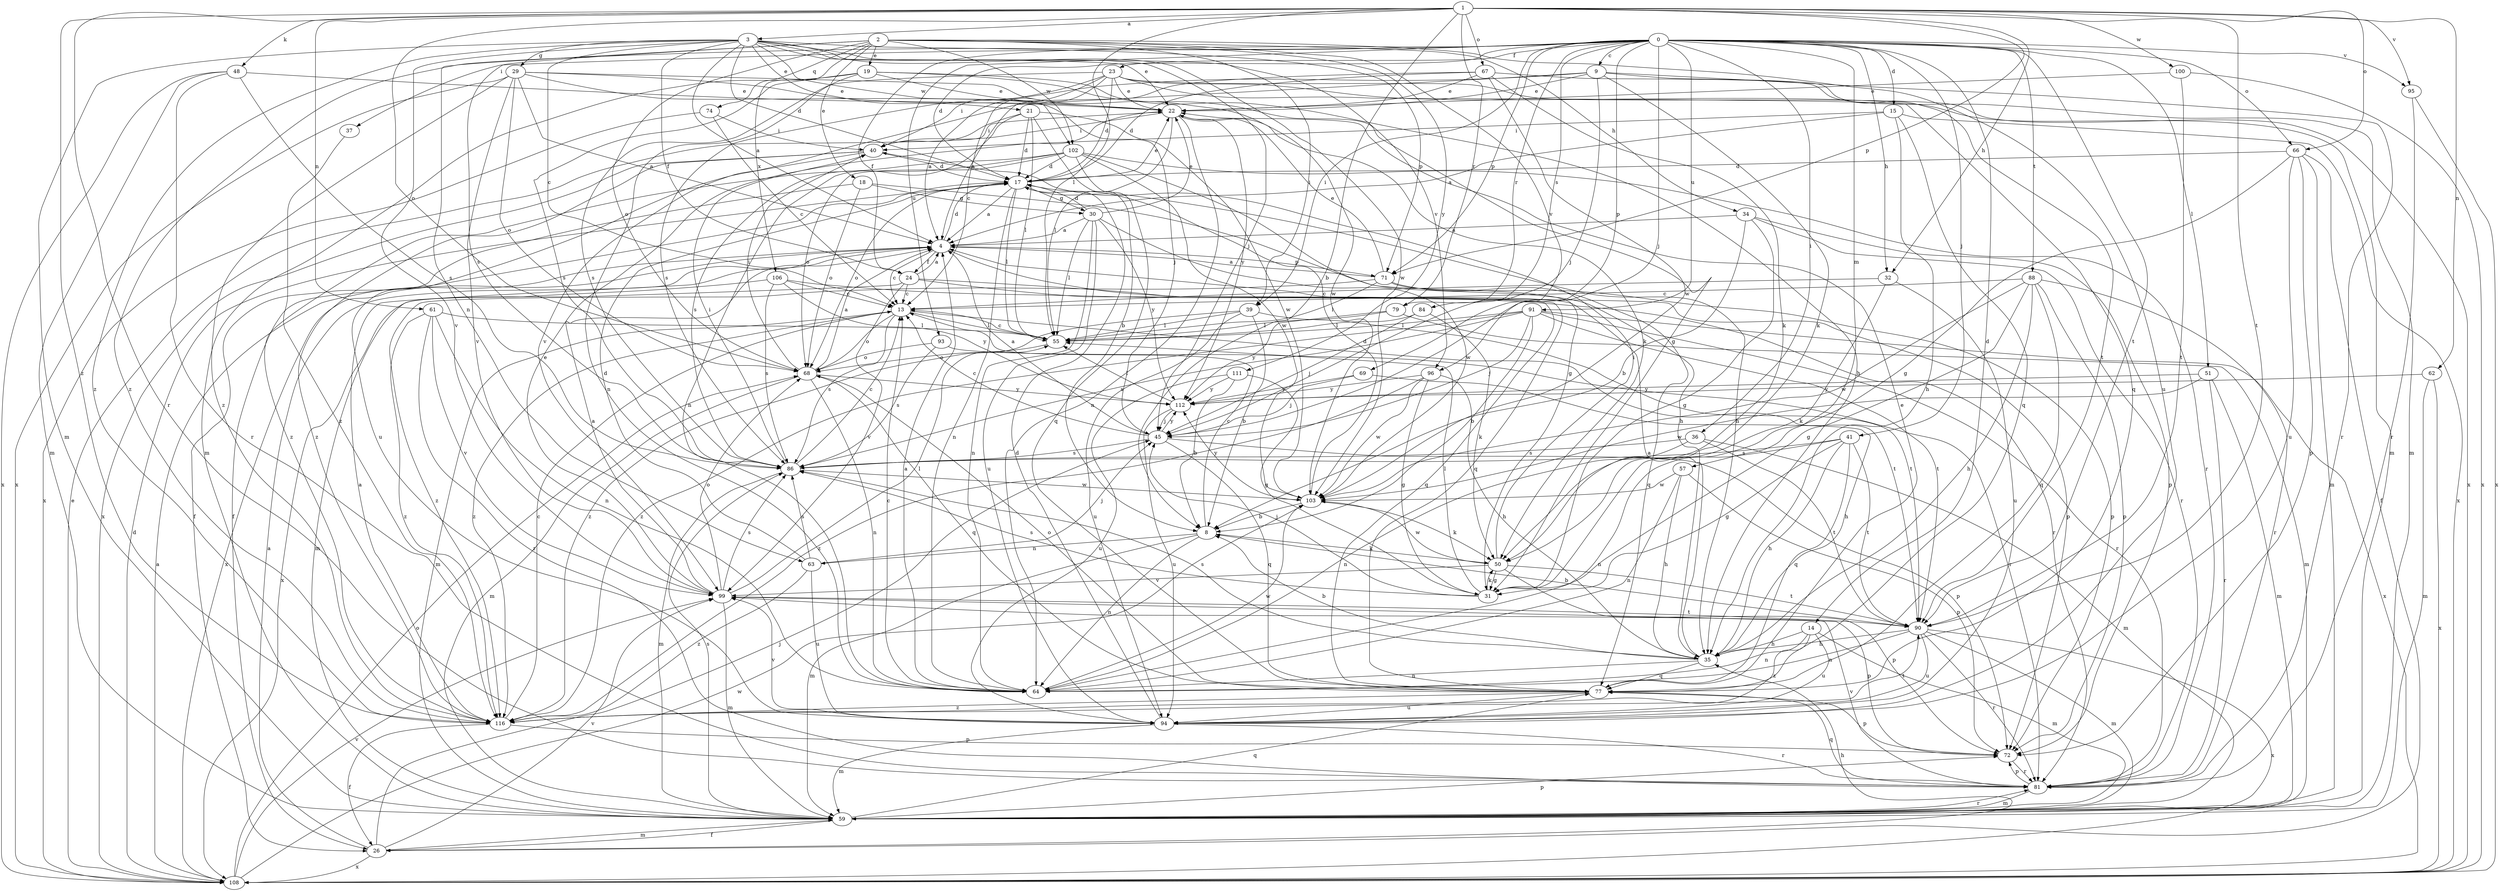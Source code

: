 strict digraph  {
0;
1;
2;
3;
4;
8;
9;
13;
14;
15;
17;
18;
19;
21;
22;
23;
24;
26;
29;
30;
31;
32;
34;
35;
36;
37;
39;
40;
41;
45;
48;
50;
51;
55;
57;
59;
61;
62;
63;
64;
66;
67;
68;
69;
71;
72;
74;
77;
79;
81;
84;
86;
88;
90;
91;
93;
94;
95;
96;
99;
100;
102;
103;
106;
108;
111;
112;
116;
0 -> 9  [label=c];
0 -> 14  [label=d];
0 -> 15  [label=d];
0 -> 17  [label=d];
0 -> 23  [label=f];
0 -> 24  [label=f];
0 -> 32  [label=h];
0 -> 36  [label=i];
0 -> 37  [label=i];
0 -> 39  [label=i];
0 -> 41  [label=j];
0 -> 45  [label=j];
0 -> 51  [label=l];
0 -> 57  [label=m];
0 -> 66  [label=o];
0 -> 69  [label=p];
0 -> 71  [label=p];
0 -> 79  [label=r];
0 -> 84  [label=s];
0 -> 88  [label=t];
0 -> 90  [label=t];
0 -> 91  [label=u];
0 -> 93  [label=u];
0 -> 95  [label=v];
0 -> 116  [label=z];
1 -> 3  [label=a];
1 -> 8  [label=b];
1 -> 32  [label=h];
1 -> 48  [label=k];
1 -> 55  [label=l];
1 -> 61  [label=n];
1 -> 62  [label=n];
1 -> 66  [label=o];
1 -> 67  [label=o];
1 -> 68  [label=o];
1 -> 71  [label=p];
1 -> 79  [label=r];
1 -> 81  [label=r];
1 -> 90  [label=t];
1 -> 95  [label=v];
1 -> 100  [label=w];
1 -> 116  [label=z];
2 -> 18  [label=e];
2 -> 19  [label=e];
2 -> 34  [label=h];
2 -> 39  [label=i];
2 -> 63  [label=n];
2 -> 68  [label=o];
2 -> 74  [label=q];
2 -> 86  [label=s];
2 -> 94  [label=u];
2 -> 96  [label=v];
2 -> 102  [label=w];
2 -> 106  [label=x];
2 -> 111  [label=y];
3 -> 4  [label=a];
3 -> 13  [label=c];
3 -> 17  [label=d];
3 -> 21  [label=e];
3 -> 22  [label=e];
3 -> 24  [label=f];
3 -> 29  [label=g];
3 -> 45  [label=j];
3 -> 59  [label=m];
3 -> 71  [label=p];
3 -> 96  [label=v];
3 -> 99  [label=v];
3 -> 102  [label=w];
3 -> 103  [label=w];
3 -> 116  [label=z];
4 -> 13  [label=c];
4 -> 17  [label=d];
4 -> 24  [label=f];
4 -> 71  [label=p];
4 -> 77  [label=q];
4 -> 108  [label=x];
8 -> 13  [label=c];
8 -> 50  [label=k];
8 -> 59  [label=m];
8 -> 63  [label=n];
8 -> 64  [label=n];
9 -> 22  [label=e];
9 -> 45  [label=j];
9 -> 50  [label=k];
9 -> 81  [label=r];
9 -> 86  [label=s];
9 -> 90  [label=t];
9 -> 99  [label=v];
13 -> 55  [label=l];
13 -> 59  [label=m];
13 -> 68  [label=o];
13 -> 86  [label=s];
13 -> 90  [label=t];
13 -> 116  [label=z];
14 -> 35  [label=h];
14 -> 59  [label=m];
14 -> 64  [label=n];
14 -> 94  [label=u];
14 -> 116  [label=z];
15 -> 4  [label=a];
15 -> 35  [label=h];
15 -> 40  [label=i];
15 -> 77  [label=q];
15 -> 108  [label=x];
17 -> 4  [label=a];
17 -> 22  [label=e];
17 -> 26  [label=f];
17 -> 30  [label=g];
17 -> 35  [label=h];
17 -> 55  [label=l];
17 -> 64  [label=n];
17 -> 68  [label=o];
18 -> 26  [label=f];
18 -> 30  [label=g];
18 -> 35  [label=h];
18 -> 68  [label=o];
19 -> 22  [label=e];
19 -> 31  [label=g];
19 -> 35  [label=h];
19 -> 59  [label=m];
19 -> 64  [label=n];
19 -> 86  [label=s];
21 -> 8  [label=b];
21 -> 17  [label=d];
21 -> 40  [label=i];
21 -> 55  [label=l];
21 -> 64  [label=n];
21 -> 103  [label=w];
22 -> 40  [label=i];
22 -> 50  [label=k];
22 -> 55  [label=l];
22 -> 64  [label=n];
22 -> 112  [label=y];
23 -> 4  [label=a];
23 -> 13  [label=c];
23 -> 17  [label=d];
23 -> 22  [label=e];
23 -> 40  [label=i];
23 -> 59  [label=m];
23 -> 77  [label=q];
23 -> 86  [label=s];
23 -> 108  [label=x];
24 -> 4  [label=a];
24 -> 13  [label=c];
24 -> 72  [label=p];
24 -> 77  [label=q];
24 -> 99  [label=v];
24 -> 108  [label=x];
26 -> 4  [label=a];
26 -> 35  [label=h];
26 -> 45  [label=j];
26 -> 59  [label=m];
26 -> 99  [label=v];
26 -> 108  [label=x];
29 -> 4  [label=a];
29 -> 22  [label=e];
29 -> 45  [label=j];
29 -> 68  [label=o];
29 -> 99  [label=v];
29 -> 103  [label=w];
29 -> 108  [label=x];
29 -> 116  [label=z];
30 -> 4  [label=a];
30 -> 17  [label=d];
30 -> 22  [label=e];
30 -> 55  [label=l];
30 -> 64  [label=n];
30 -> 94  [label=u];
30 -> 103  [label=w];
30 -> 112  [label=y];
31 -> 45  [label=j];
31 -> 50  [label=k];
31 -> 55  [label=l];
31 -> 86  [label=s];
32 -> 13  [label=c];
32 -> 50  [label=k];
32 -> 94  [label=u];
34 -> 4  [label=a];
34 -> 8  [label=b];
34 -> 31  [label=g];
34 -> 72  [label=p];
34 -> 81  [label=r];
35 -> 4  [label=a];
35 -> 8  [label=b];
35 -> 64  [label=n];
35 -> 77  [label=q];
35 -> 86  [label=s];
36 -> 59  [label=m];
36 -> 64  [label=n];
36 -> 86  [label=s];
36 -> 90  [label=t];
37 -> 116  [label=z];
39 -> 8  [label=b];
39 -> 55  [label=l];
39 -> 90  [label=t];
39 -> 94  [label=u];
39 -> 116  [label=z];
40 -> 17  [label=d];
40 -> 94  [label=u];
40 -> 108  [label=x];
40 -> 116  [label=z];
41 -> 31  [label=g];
41 -> 35  [label=h];
41 -> 64  [label=n];
41 -> 77  [label=q];
41 -> 86  [label=s];
41 -> 90  [label=t];
45 -> 4  [label=a];
45 -> 13  [label=c];
45 -> 72  [label=p];
45 -> 77  [label=q];
45 -> 86  [label=s];
45 -> 112  [label=y];
48 -> 22  [label=e];
48 -> 59  [label=m];
48 -> 81  [label=r];
48 -> 86  [label=s];
48 -> 108  [label=x];
50 -> 31  [label=g];
50 -> 40  [label=i];
50 -> 72  [label=p];
50 -> 90  [label=t];
50 -> 99  [label=v];
50 -> 103  [label=w];
51 -> 59  [label=m];
51 -> 81  [label=r];
51 -> 103  [label=w];
51 -> 112  [label=y];
55 -> 13  [label=c];
55 -> 68  [label=o];
57 -> 35  [label=h];
57 -> 64  [label=n];
57 -> 72  [label=p];
57 -> 103  [label=w];
59 -> 26  [label=f];
59 -> 72  [label=p];
59 -> 77  [label=q];
59 -> 81  [label=r];
59 -> 86  [label=s];
61 -> 55  [label=l];
61 -> 64  [label=n];
61 -> 81  [label=r];
61 -> 99  [label=v];
61 -> 116  [label=z];
62 -> 59  [label=m];
62 -> 108  [label=x];
62 -> 112  [label=y];
63 -> 17  [label=d];
63 -> 45  [label=j];
63 -> 86  [label=s];
63 -> 94  [label=u];
63 -> 116  [label=z];
64 -> 4  [label=a];
64 -> 13  [label=c];
64 -> 103  [label=w];
66 -> 17  [label=d];
66 -> 26  [label=f];
66 -> 31  [label=g];
66 -> 59  [label=m];
66 -> 72  [label=p];
66 -> 94  [label=u];
67 -> 4  [label=a];
67 -> 17  [label=d];
67 -> 22  [label=e];
67 -> 50  [label=k];
67 -> 59  [label=m];
67 -> 103  [label=w];
68 -> 4  [label=a];
68 -> 40  [label=i];
68 -> 59  [label=m];
68 -> 64  [label=n];
68 -> 77  [label=q];
68 -> 112  [label=y];
69 -> 35  [label=h];
69 -> 45  [label=j];
69 -> 112  [label=y];
71 -> 4  [label=a];
71 -> 22  [label=e];
71 -> 55  [label=l];
71 -> 72  [label=p];
71 -> 77  [label=q];
71 -> 116  [label=z];
72 -> 81  [label=r];
74 -> 13  [label=c];
74 -> 40  [label=i];
74 -> 108  [label=x];
77 -> 22  [label=e];
77 -> 68  [label=o];
77 -> 72  [label=p];
77 -> 94  [label=u];
77 -> 116  [label=z];
79 -> 55  [label=l];
79 -> 59  [label=m];
79 -> 112  [label=y];
81 -> 59  [label=m];
81 -> 72  [label=p];
81 -> 77  [label=q];
81 -> 99  [label=v];
84 -> 45  [label=j];
84 -> 50  [label=k];
84 -> 55  [label=l];
86 -> 13  [label=c];
86 -> 40  [label=i];
86 -> 59  [label=m];
86 -> 103  [label=w];
88 -> 13  [label=c];
88 -> 31  [label=g];
88 -> 35  [label=h];
88 -> 72  [label=p];
88 -> 77  [label=q];
88 -> 81  [label=r];
88 -> 103  [label=w];
90 -> 8  [label=b];
90 -> 35  [label=h];
90 -> 59  [label=m];
90 -> 64  [label=n];
90 -> 81  [label=r];
90 -> 94  [label=u];
90 -> 108  [label=x];
91 -> 8  [label=b];
91 -> 45  [label=j];
91 -> 55  [label=l];
91 -> 81  [label=r];
91 -> 86  [label=s];
91 -> 90  [label=t];
91 -> 108  [label=x];
91 -> 116  [label=z];
93 -> 68  [label=o];
93 -> 81  [label=r];
93 -> 86  [label=s];
94 -> 17  [label=d];
94 -> 59  [label=m];
94 -> 81  [label=r];
94 -> 99  [label=v];
95 -> 81  [label=r];
95 -> 108  [label=x];
96 -> 31  [label=g];
96 -> 35  [label=h];
96 -> 103  [label=w];
96 -> 112  [label=y];
96 -> 116  [label=z];
99 -> 4  [label=a];
99 -> 22  [label=e];
99 -> 55  [label=l];
99 -> 59  [label=m];
99 -> 68  [label=o];
99 -> 72  [label=p];
99 -> 86  [label=s];
99 -> 90  [label=t];
100 -> 22  [label=e];
100 -> 90  [label=t];
100 -> 108  [label=x];
102 -> 17  [label=d];
102 -> 31  [label=g];
102 -> 68  [label=o];
102 -> 77  [label=q];
102 -> 81  [label=r];
102 -> 86  [label=s];
102 -> 103  [label=w];
102 -> 116  [label=z];
103 -> 8  [label=b];
103 -> 17  [label=d];
103 -> 50  [label=k];
103 -> 112  [label=y];
106 -> 13  [label=c];
106 -> 59  [label=m];
106 -> 81  [label=r];
106 -> 86  [label=s];
106 -> 112  [label=y];
108 -> 4  [label=a];
108 -> 17  [label=d];
108 -> 22  [label=e];
108 -> 68  [label=o];
108 -> 99  [label=v];
108 -> 103  [label=w];
111 -> 8  [label=b];
111 -> 31  [label=g];
111 -> 94  [label=u];
111 -> 112  [label=y];
112 -> 45  [label=j];
112 -> 55  [label=l];
112 -> 94  [label=u];
116 -> 4  [label=a];
116 -> 13  [label=c];
116 -> 26  [label=f];
116 -> 72  [label=p];
116 -> 90  [label=t];
}
